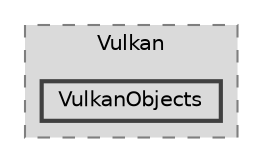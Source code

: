 digraph "Engine/Modules/RenderModule/Vulkan/VulkanObjects"
{
 // LATEX_PDF_SIZE
  bgcolor="transparent";
  edge [fontname=Helvetica,fontsize=10,labelfontname=Helvetica,labelfontsize=10];
  node [fontname=Helvetica,fontsize=10,shape=box,height=0.2,width=0.4];
  compound=true
  subgraph clusterdir_536777a0a6ea882755cec6f3635660d0 {
    graph [ bgcolor="#dadada", pencolor="grey50", label="Vulkan", fontname=Helvetica,fontsize=10 style="filled,dashed", URL="dir_536777a0a6ea882755cec6f3635660d0.html",tooltip=""]
  dir_e108ce5bdda391f3f14881c0b40bd1ad [label="VulkanObjects", fillcolor="#dadada", color="grey25", style="filled,bold", URL="dir_e108ce5bdda391f3f14881c0b40bd1ad.html",tooltip=""];
  }
}
